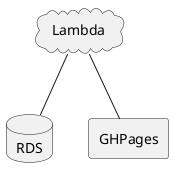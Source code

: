 @startuml TopLevel
cloud Lambda
database RDS
rectangle GHPages

Lambda -- RDS
Lambda -- GHPages
@enduml
